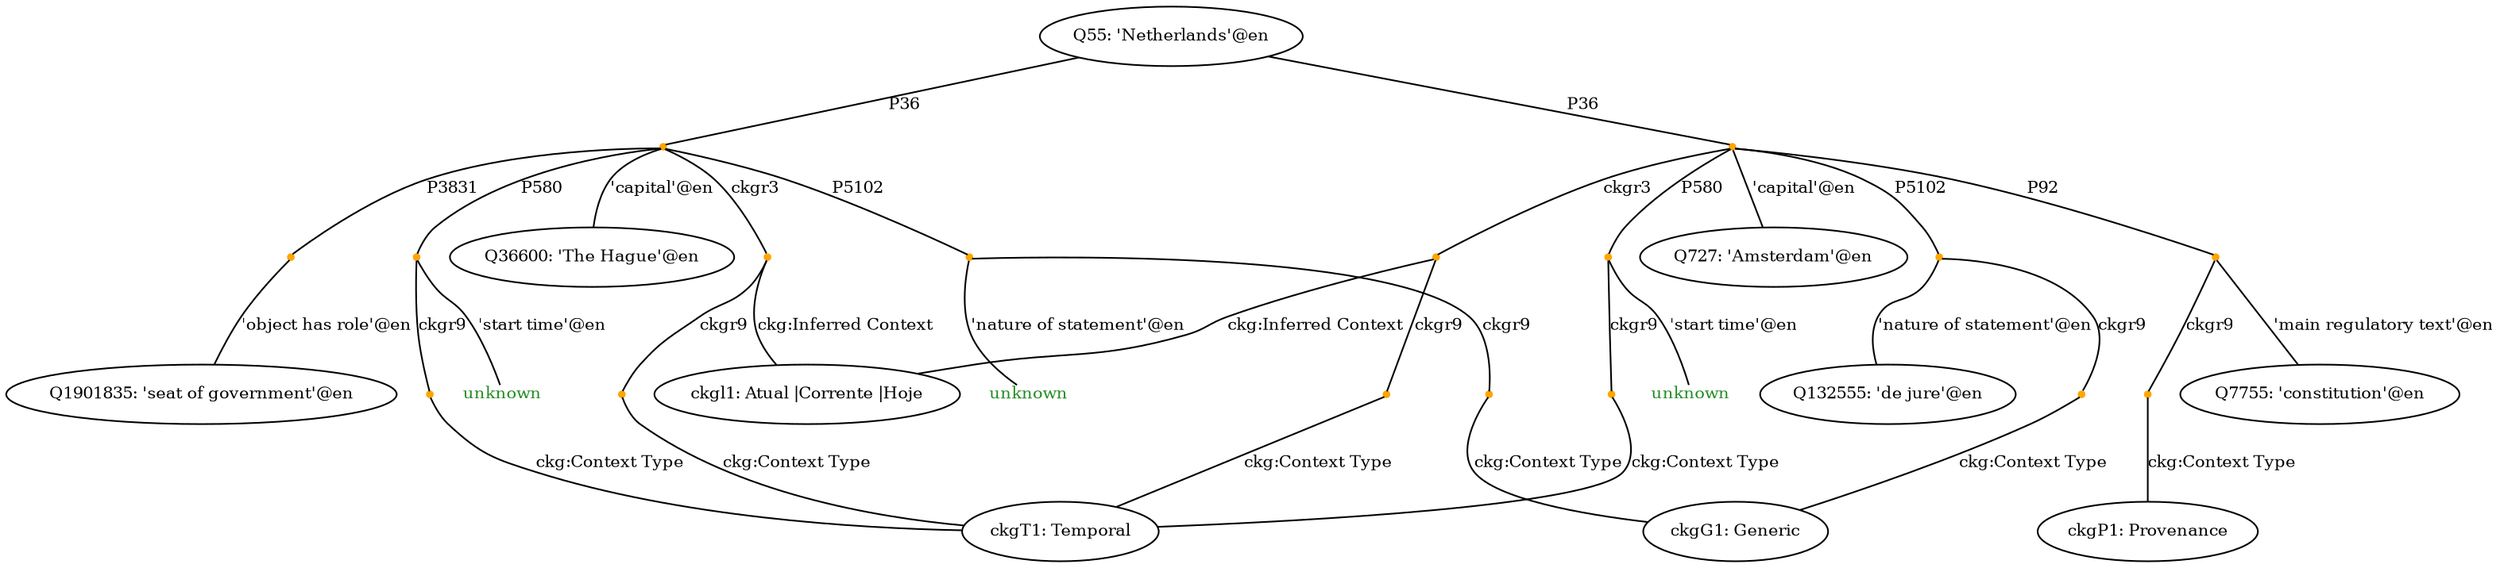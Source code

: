 strict graph "Netherlands_Capitals-p36-K3-all.tsv" {
	fontsize=20
	node [color="" fontcolor=black fontsize=10 shape=ellipse style=""]
	Q55 [label="Q55: 'Netherlands'@en"]
	node [color="" fontcolor=black fontsize=10 shape=ellipse style=""]
	Q36600 [label="Q36600: 'The Hague'@en"]
	node [color=orange fontsize=10 shape=point style=filled]
	"Q55-P36-Q36600-7c306f5e-0" [label=""]
	edge [fontsize=10]
	Q55 -- "Q55-P36-Q36600-7c306f5e-0" [label=P36]
	"Q55-P36-Q36600-7c306f5e-0" -- Q36600 [label="'capital'@en"]
	node [color="" fontcolor=black fontsize=10 shape=ellipse style=""]
	Q55 [label="Q55: 'Netherlands'@en"]
	node [color="" fontcolor=black fontsize=10 shape=ellipse style=""]
	Q727 [label="Q727: 'Amsterdam'@en"]
	node [color=orange fontsize=10 shape=point style=filled]
	"Q55-P36-Q727-ad66a50a-0" [label=""]
	edge [fontsize=10]
	Q55 -- "Q55-P36-Q727-ad66a50a-0" [label=P36]
	"Q55-P36-Q727-ad66a50a-0" -- Q727 [label="'capital'@en"]
	node [color=orange fontsize=10 shape=point style=filled]
	"Q55-P36-Q36600-7c306f5e-0" [label=""]
	node [color="" fontcolor=black fontsize=10 shape=ellipse style=""]
	Q1901835 [label="Q1901835: 'seat of government'@en"]
	node [color=orange fontsize=10 shape=point style=filled]
	"Q55-P36-Q36600-7c306f5e-0-P3831-Q1901835-0" [label=""]
	edge [fontsize=10]
	"Q55-P36-Q36600-7c306f5e-0" -- "Q55-P36-Q36600-7c306f5e-0-P3831-Q1901835-0" [label=P3831]
	"Q55-P36-Q36600-7c306f5e-0-P3831-Q1901835-0" -- Q1901835 [label="'object has role'@en"]
	node [color=orange fontsize=10 shape=point style=filled]
	"Q55-P36-Q36600-7c306f5e-0" [label=""]
	node [color="" fontcolor=forestgreen fontsize=10 shape=plain style=""]
	"Q55-P36-Q36600-7c306f5e-0-P5102unknown" [label=unknown]
	node [color=orange fontsize=10 shape=point style=filled]
	"Q55-P36-Q36600-7c306f5e-0-P5102" [label=""]
	edge [fontsize=10]
	"Q55-P36-Q36600-7c306f5e-0" -- "Q55-P36-Q36600-7c306f5e-0-P5102" [label=P5102]
	"Q55-P36-Q36600-7c306f5e-0-P5102" -- "Q55-P36-Q36600-7c306f5e-0-P5102unknown" [label="'nature of statement'@en"]
	node [color=orange fontsize=10 shape=point style=filled]
	"Q55-P36-Q36600-7c306f5e-0" [label=""]
	node [color="" fontcolor=forestgreen fontsize=10 shape=plain style=""]
	"Q55-P36-Q36600-7c306f5e-0-P580unknown" [label=unknown]
	node [color=orange fontsize=10 shape=point style=filled]
	"Q55-P36-Q36600-7c306f5e-0-P580" [label=""]
	edge [fontsize=10]
	"Q55-P36-Q36600-7c306f5e-0" -- "Q55-P36-Q36600-7c306f5e-0-P580" [label=P580]
	"Q55-P36-Q36600-7c306f5e-0-P580" -- "Q55-P36-Q36600-7c306f5e-0-P580unknown" [label="'start time'@en"]
	node [color=orange fontsize=10 shape=point style=filled]
	"Q55-P36-Q36600-7c306f5e-0" [label=""]
	node [color="" fontcolor=black fontsize=10 shape=ellipse style=""]
	ckgl1 [label="ckgl1: Atual |Corrente |Hoje"]
	node [color=orange fontsize=10 shape=point style=filled]
	"Q55-P36-Q36600-7c306f5e-0-ckgr3" [label=""]
	edge [fontsize=10]
	"Q55-P36-Q36600-7c306f5e-0" -- "Q55-P36-Q36600-7c306f5e-0-ckgr3" [label=ckgr3]
	"Q55-P36-Q36600-7c306f5e-0-ckgr3" -- ckgl1 [label="ckg:Inferred Context"]
	node [color=orange fontsize=10 shape=point style=filled]
	"Q55-P36-Q36600-7c306f5e-0-P5102" [label=""]
	node [color="" fontcolor=black fontsize=10 shape=ellipse style=""]
	ckgG1 [label="ckgG1: Generic"]
	node [color=orange fontsize=10 shape=point style=filled]
	"Q55-P36-Q36600-7c306f5e-0-P5102-ckgG1" [label=""]
	edge [fontsize=10]
	"Q55-P36-Q36600-7c306f5e-0-P5102" -- "Q55-P36-Q36600-7c306f5e-0-P5102-ckgG1" [label=ckgr9]
	"Q55-P36-Q36600-7c306f5e-0-P5102-ckgG1" -- ckgG1 [label="ckg:Context Type"]
	node [color=orange fontsize=10 shape=point style=filled]
	"Q55-P36-Q36600-7c306f5e-0-P580" [label=""]
	node [color="" fontcolor=black fontsize=10 shape=ellipse style=""]
	ckgT1 [label="ckgT1: Temporal"]
	node [color=orange fontsize=10 shape=point style=filled]
	"Q55-P36-Q36600-7c306f5e-0-P580-ckgT1" [label=""]
	edge [fontsize=10]
	"Q55-P36-Q36600-7c306f5e-0-P580" -- "Q55-P36-Q36600-7c306f5e-0-P580-ckgT1" [label=ckgr9]
	"Q55-P36-Q36600-7c306f5e-0-P580-ckgT1" -- ckgT1 [label="ckg:Context Type"]
	node [color=orange fontsize=10 shape=point style=filled]
	"Q55-P36-Q36600-7c306f5e-0-ckgr3" [label=""]
	node [color="" fontcolor=black fontsize=10 shape=ellipse style=""]
	ckgT1 [label="ckgT1: Temporal"]
	node [color=orange fontsize=10 shape=point style=filled]
	"Q55-P36-Q36600-7c306f5e-0-ckgr3-ckgT1" [label=""]
	edge [fontsize=10]
	"Q55-P36-Q36600-7c306f5e-0-ckgr3" -- "Q55-P36-Q36600-7c306f5e-0-ckgr3-ckgT1" [label=ckgr9]
	"Q55-P36-Q36600-7c306f5e-0-ckgr3-ckgT1" -- ckgT1 [label="ckg:Context Type"]
	node [color=orange fontsize=10 shape=point style=filled]
	"Q55-P36-Q727-ad66a50a-0" [label=""]
	node [color="" fontcolor=black fontsize=10 shape=ellipse style=""]
	Q132555 [label="Q132555: 'de jure'@en"]
	node [color=orange fontsize=10 shape=point style=filled]
	"Q55-P36-Q727-ad66a50a-0-P5102-Q132555-0" [label=""]
	edge [fontsize=10]
	"Q55-P36-Q727-ad66a50a-0" -- "Q55-P36-Q727-ad66a50a-0-P5102-Q132555-0" [label=P5102]
	"Q55-P36-Q727-ad66a50a-0-P5102-Q132555-0" -- Q132555 [label="'nature of statement'@en"]
	node [color=orange fontsize=10 shape=point style=filled]
	"Q55-P36-Q727-ad66a50a-0" [label=""]
	node [color="" fontcolor=forestgreen fontsize=10 shape=plain style=""]
	"Q55-P36-Q727-ad66a50a-0-P580unknown" [label=unknown]
	node [color=orange fontsize=10 shape=point style=filled]
	"Q55-P36-Q727-ad66a50a-0-P580" [label=""]
	edge [fontsize=10]
	"Q55-P36-Q727-ad66a50a-0" -- "Q55-P36-Q727-ad66a50a-0-P580" [label=P580]
	"Q55-P36-Q727-ad66a50a-0-P580" -- "Q55-P36-Q727-ad66a50a-0-P580unknown" [label="'start time'@en"]
	node [color=orange fontsize=10 shape=point style=filled]
	"Q55-P36-Q727-ad66a50a-0" [label=""]
	node [color="" fontcolor=black fontsize=10 shape=ellipse style=""]
	Q7755 [label="Q7755: 'constitution'@en"]
	node [color=orange fontsize=10 shape=point style=filled]
	"Q55-P36-Q727-ad66a50a-0-0-P92-Q7755-0" [label=""]
	edge [fontsize=10]
	"Q55-P36-Q727-ad66a50a-0" -- "Q55-P36-Q727-ad66a50a-0-0-P92-Q7755-0" [label=P92]
	"Q55-P36-Q727-ad66a50a-0-0-P92-Q7755-0" -- Q7755 [label="'main regulatory text'@en"]
	node [color=orange fontsize=10 shape=point style=filled]
	"Q55-P36-Q727-ad66a50a-0" [label=""]
	node [color="" fontcolor=black fontsize=10 shape=ellipse style=""]
	ckgl1 [label="ckgl1: Atual |Corrente |Hoje"]
	node [color=orange fontsize=10 shape=point style=filled]
	"Q55-P36-Q727-ad66a50a-0-ckgr3" [label=""]
	edge [fontsize=10]
	"Q55-P36-Q727-ad66a50a-0" -- "Q55-P36-Q727-ad66a50a-0-ckgr3" [label=ckgr3]
	"Q55-P36-Q727-ad66a50a-0-ckgr3" -- ckgl1 [label="ckg:Inferred Context"]
	node [color=orange fontsize=10 shape=point style=filled]
	"Q55-P36-Q727-ad66a50a-0-0-P92-Q7755-0" [label=""]
	node [color="" fontcolor=black fontsize=10 shape=ellipse style=""]
	ckgP1 [label="ckgP1: Provenance"]
	node [color=orange fontsize=10 shape=point style=filled]
	"Q55-P36-Q727-ad66a50a-0-0-P92-Q7755-0-P92" [label=""]
	edge [fontsize=10]
	"Q55-P36-Q727-ad66a50a-0-0-P92-Q7755-0" -- "Q55-P36-Q727-ad66a50a-0-0-P92-Q7755-0-P92" [label=ckgr9]
	"Q55-P36-Q727-ad66a50a-0-0-P92-Q7755-0-P92" -- ckgP1 [label="ckg:Context Type"]
	node [color=orange fontsize=10 shape=point style=filled]
	"Q55-P36-Q727-ad66a50a-0-P5102-Q132555-0" [label=""]
	node [color="" fontcolor=black fontsize=10 shape=ellipse style=""]
	ckgG1 [label="ckgG1: Generic"]
	node [color=orange fontsize=10 shape=point style=filled]
	"Q55-P36-Q727-ad66a50a-0-P5102-Q132555-0-P5102" [label=""]
	edge [fontsize=10]
	"Q55-P36-Q727-ad66a50a-0-P5102-Q132555-0" -- "Q55-P36-Q727-ad66a50a-0-P5102-Q132555-0-P5102" [label=ckgr9]
	"Q55-P36-Q727-ad66a50a-0-P5102-Q132555-0-P5102" -- ckgG1 [label="ckg:Context Type"]
	node [color=orange fontsize=10 shape=point style=filled]
	"Q55-P36-Q727-ad66a50a-0-P580" [label=""]
	node [color="" fontcolor=black fontsize=10 shape=ellipse style=""]
	ckgT1 [label="ckgT1: Temporal"]
	node [color=orange fontsize=10 shape=point style=filled]
	"Q55-P36-Q727-ad66a50a-0-P580-ckgT1" [label=""]
	edge [fontsize=10]
	"Q55-P36-Q727-ad66a50a-0-P580" -- "Q55-P36-Q727-ad66a50a-0-P580-ckgT1" [label=ckgr9]
	"Q55-P36-Q727-ad66a50a-0-P580-ckgT1" -- ckgT1 [label="ckg:Context Type"]
	node [color=orange fontsize=10 shape=point style=filled]
	"Q55-P36-Q727-ad66a50a-0-ckgr3" [label=""]
	node [color="" fontcolor=black fontsize=10 shape=ellipse style=""]
	ckgT1 [label="ckgT1: Temporal"]
	node [color=orange fontsize=10 shape=point style=filled]
	"Q55-P36-Q727-ad66a50a-0-ckgr3-ckgT1" [label=""]
	edge [fontsize=10]
	"Q55-P36-Q727-ad66a50a-0-ckgr3" -- "Q55-P36-Q727-ad66a50a-0-ckgr3-ckgT1" [label=ckgr9]
	"Q55-P36-Q727-ad66a50a-0-ckgr3-ckgT1" -- ckgT1 [label="ckg:Context Type"]
}
